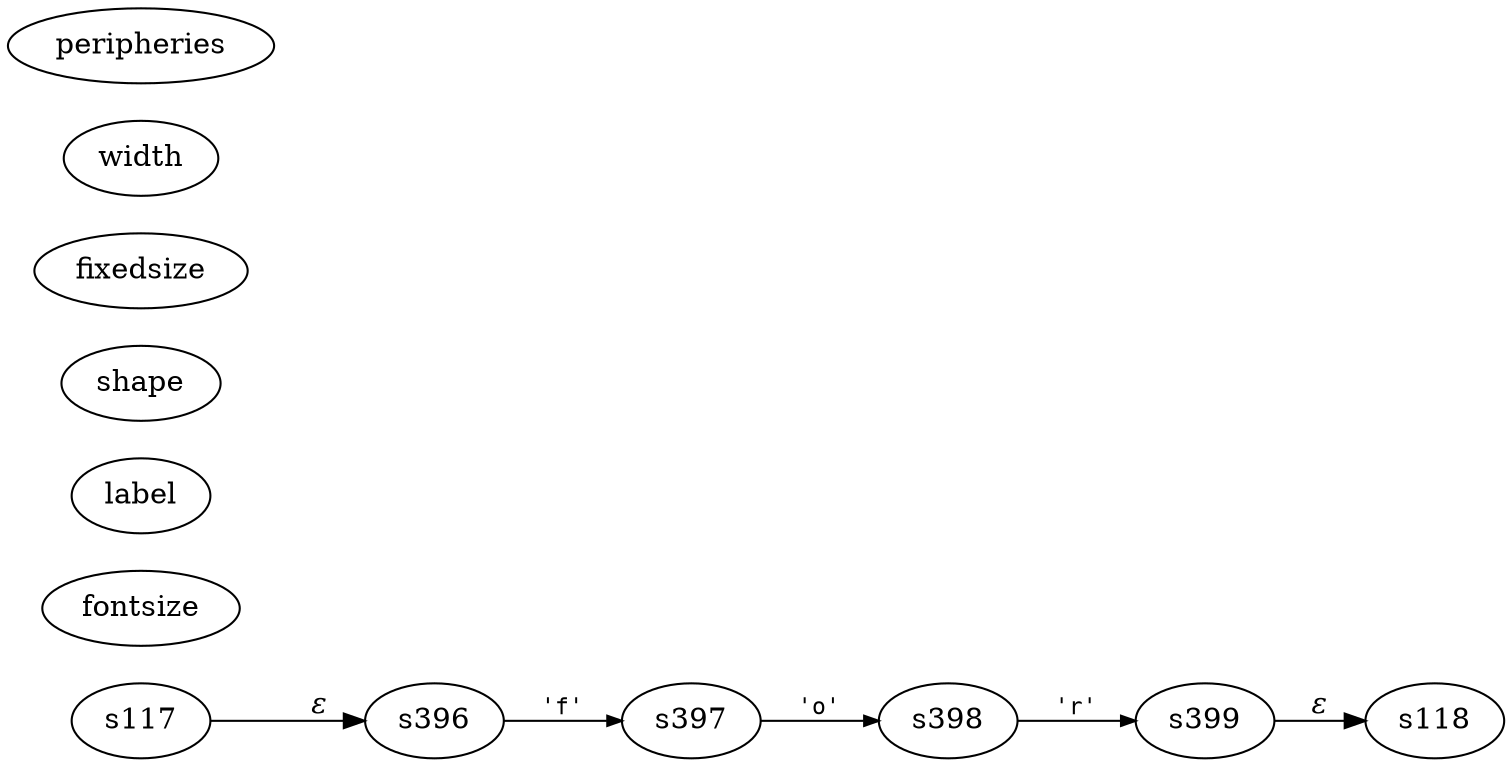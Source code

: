 digraph ATN {
rankdir=LR;
s118{fontsize:11, label:"118", shape:"doublecircle", fixedsize:true, width:.6};
s117{fontsize:11,label:"117", shape:"circle", fixedsize:true, width:.55, peripheries:1};
s396{fontsize:11,label:"396", shape:"circle", fixedsize:true, width:.55, peripheries:1};
s397{fontsize:11,label:"397", shape:"circle", fixedsize:true, width:.55, peripheries:1};
s398{fontsize:11,label:"398", shape:"circle", fixedsize:true, width:.55, peripheries:1};
s399{fontsize:11,label:"399", shape:"circle", fixedsize:true, width:.55, peripheries:1};
s117 -> s396 [fontname="Times-Italic", label="&epsilon;"];
s396 -> s397 [fontsize=11, fontname="Courier", arrowsize=.7, label = "'f'", arrowhead = normal];
s397 -> s398 [fontsize=11, fontname="Courier", arrowsize=.7, label = "'o'", arrowhead = normal];
s398 -> s399 [fontsize=11, fontname="Courier", arrowsize=.7, label = "'r'", arrowhead = normal];
s399 -> s118 [fontname="Times-Italic", label="&epsilon;"];
}